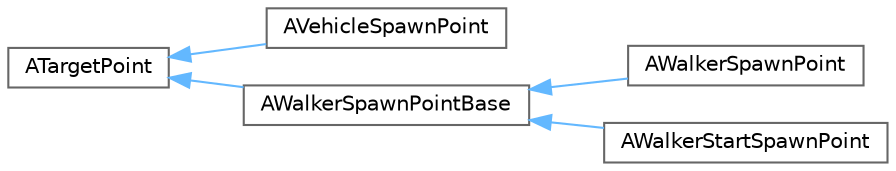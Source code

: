 digraph "类继承关系图"
{
 // INTERACTIVE_SVG=YES
 // LATEX_PDF_SIZE
  bgcolor="transparent";
  edge [fontname=Helvetica,fontsize=10,labelfontname=Helvetica,labelfontsize=10];
  node [fontname=Helvetica,fontsize=10,shape=box,height=0.2,width=0.4];
  rankdir="LR";
  Node0 [id="Node000000",label="ATargetPoint",height=0.2,width=0.4,color="grey40", fillcolor="white", style="filled",URL="$dd/ded/classATargetPoint.html",tooltip=" "];
  Node0 -> Node1 [id="edge61_Node000000_Node000001",dir="back",color="steelblue1",style="solid",tooltip=" "];
  Node1 [id="Node000001",label="AVehicleSpawnPoint",height=0.2,width=0.4,color="grey40", fillcolor="white", style="filled",URL="$dc/da9/classAVehicleSpawnPoint.html",tooltip="Base class for spawner locations for walkers."];
  Node0 -> Node2 [id="edge62_Node000000_Node000002",dir="back",color="steelblue1",style="solid",tooltip=" "];
  Node2 [id="Node000002",label="AWalkerSpawnPointBase",height=0.2,width=0.4,color="grey40", fillcolor="white", style="filled",URL="$df/d0d/classAWalkerSpawnPointBase.html",tooltip="Base class for spawner locations for walkers."];
  Node2 -> Node3 [id="edge63_Node000002_Node000003",dir="back",color="steelblue1",style="solid",tooltip=" "];
  Node3 [id="Node000003",label="AWalkerSpawnPoint",height=0.2,width=0.4,color="grey40", fillcolor="white", style="filled",URL="$de/d25/classAWalkerSpawnPoint.html",tooltip="Used to set spawner locations for walkers in the level."];
  Node2 -> Node4 [id="edge64_Node000002_Node000004",dir="back",color="steelblue1",style="solid",tooltip=" "];
  Node4 [id="Node000004",label="AWalkerStartSpawnPoint",height=0.2,width=0.4,color="grey40", fillcolor="white", style="filled",URL="$d4/d9e/classAWalkerStartSpawnPoint.html",tooltip="Used to set spawner locations for walkers in the level."];
}
